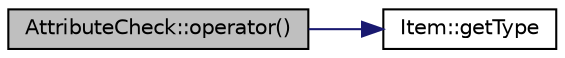 digraph "AttributeCheck::operator()"
{
 // INTERACTIVE_SVG=YES
 // LATEX_PDF_SIZE
  edge [fontname="Helvetica",fontsize="10",labelfontname="Helvetica",labelfontsize="10"];
  node [fontname="Helvetica",fontsize="10",shape=record];
  rankdir="LR";
  Node1 [label="AttributeCheck::operator()",height=0.2,width=0.4,color="black", fillcolor="grey75", style="filled", fontcolor="black",tooltip="Checks if the type of an Item is something."];
  Node1 -> Node2 [color="midnightblue",fontsize="10",style="solid"];
  Node2 [label="Item::getType",height=0.2,width=0.4,color="black", fillcolor="white", style="filled",URL="$class_item.html#afaaef88ed00da21815eb04565994054b",tooltip="Gets Type of Item."];
}
